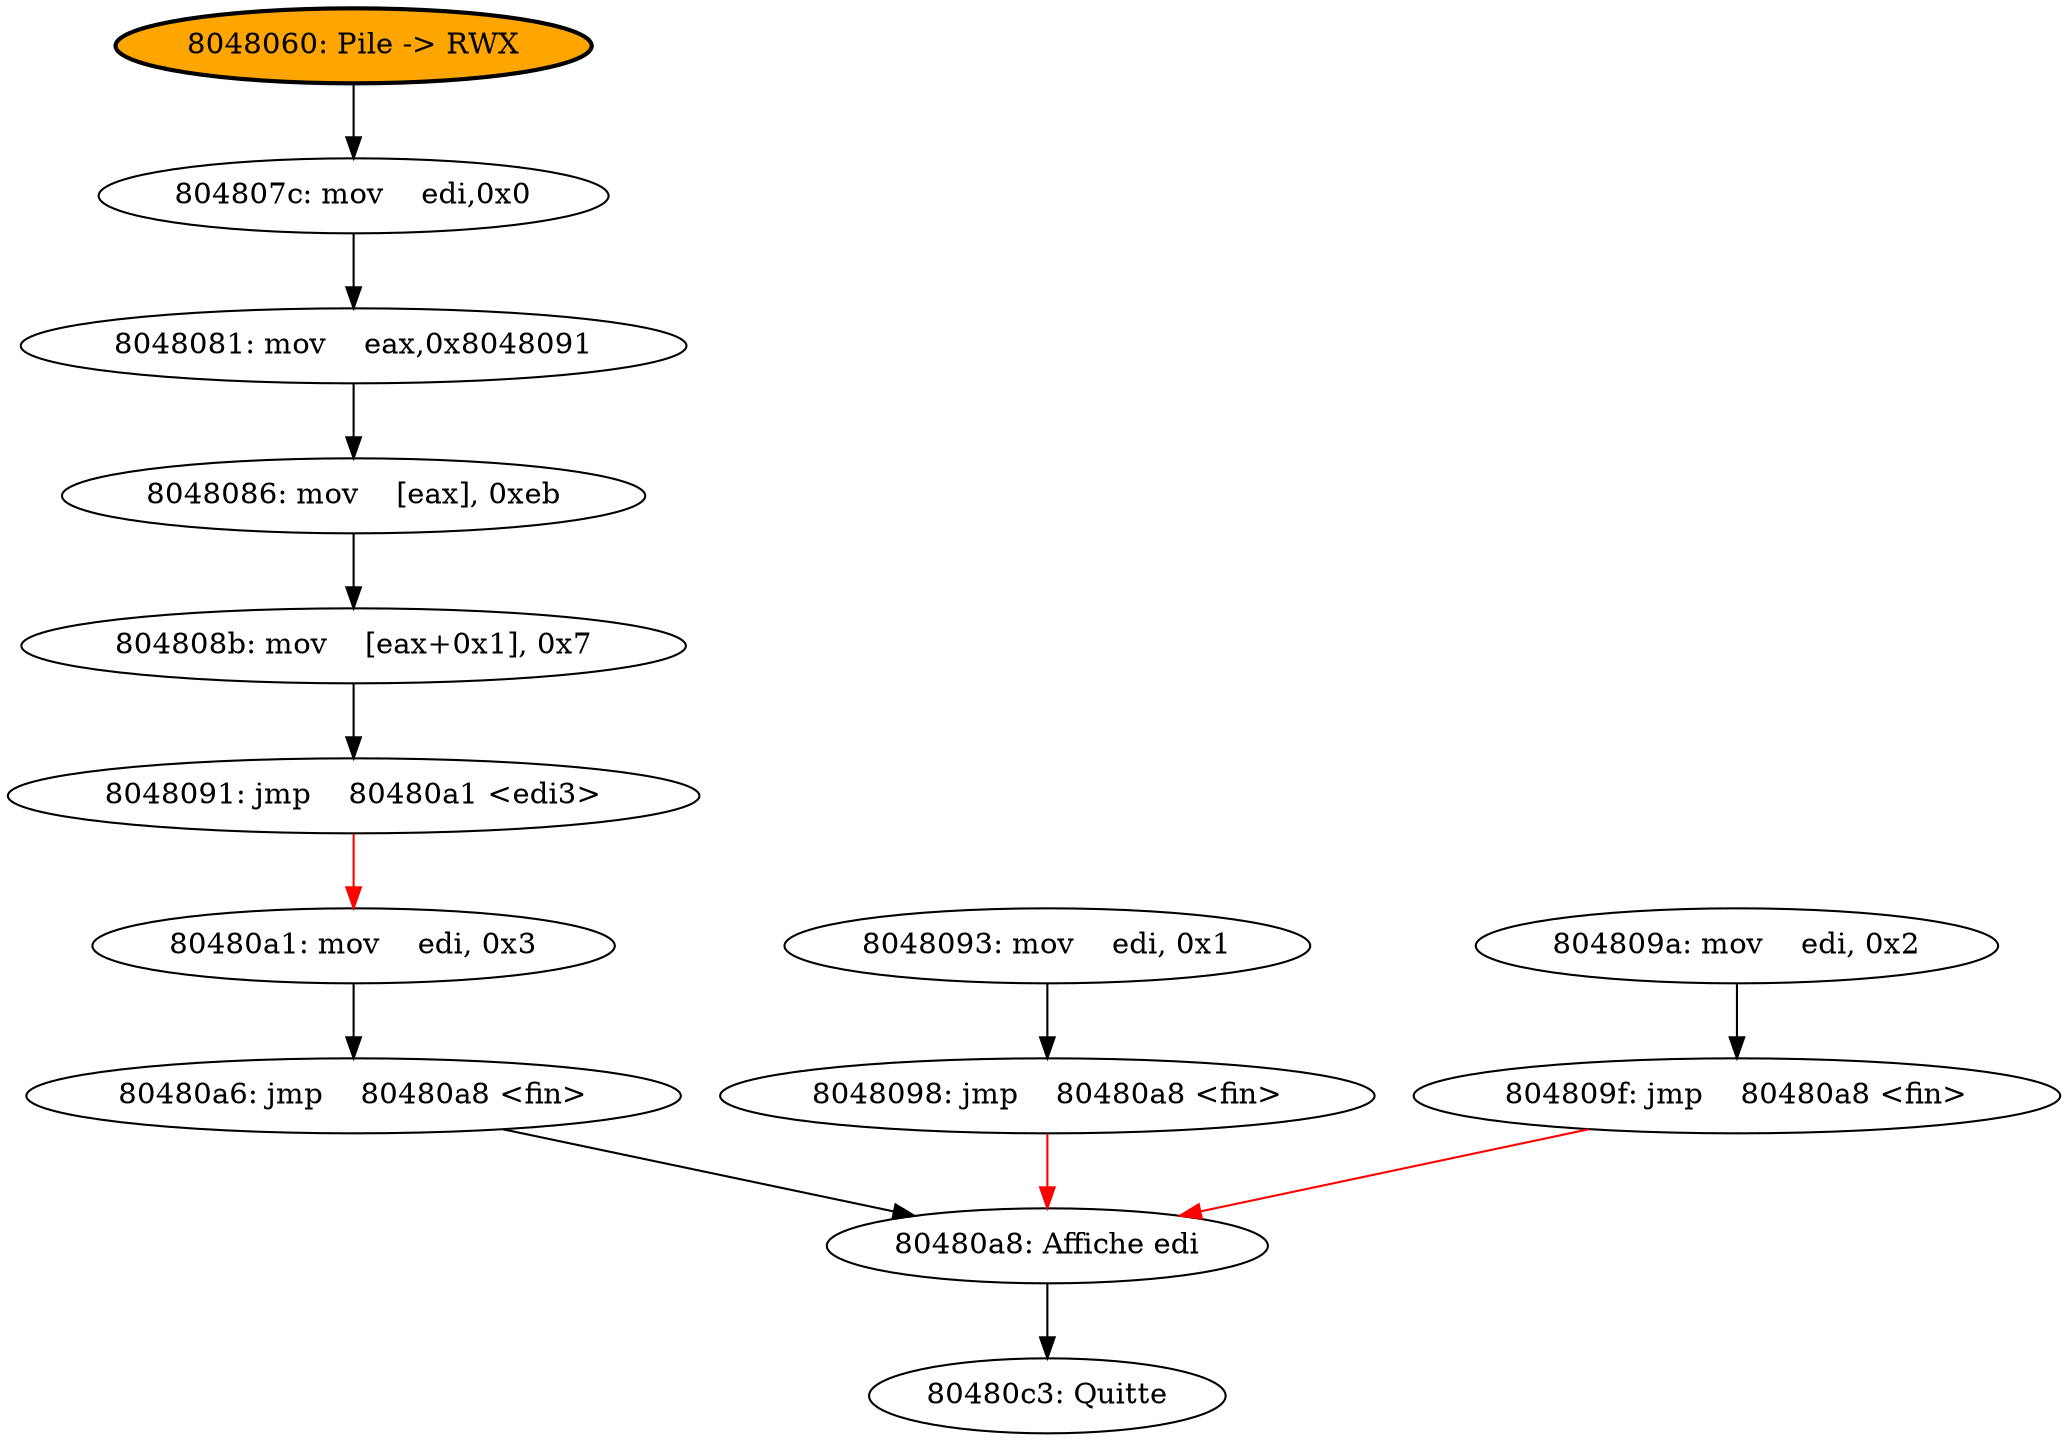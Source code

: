 digraph G{
fontname=cmr10;
"8048060" [label="8048060: Pile -> RWX", style="filled,bold", fillcolor=orange]
"804807c" [label="804807c: mov    edi,0x0"]
"8048081" [label="8048081: mov    eax,0x8048091"]
"8048086" [label="8048086: mov    [eax], 0xeb"]
"804808b" [label="804808b: mov    [eax+0x1], 0x7"]
"8048091" [label="8048091: jmp    80480a1 <edi3>"]
"8048093" [label="8048093: mov    edi, 0x1"]
"8048098" [label="8048098: jmp    80480a8 <fin>"]
"804809a" [label="804809a: mov    edi, 0x2"]
"804809f" [label="804809f: jmp    80480a8 <fin>"]
"80480a1" [label="80480a1: mov    edi, 0x3"]
"80480a6" [label="80480a6: jmp    80480a8 <fin>"]
"80480a8" [label="80480a8: Affiche edi"]
"80480c3" [label="80480c3: Quitte"]

"8048060" -> "804807c"
"804807c" -> "8048081"
"8048081" -> "8048086"
"8048086" -> "804808b"
"804808b" -> "8048091"
"8048091" -> "80480a1" [color=red]
"80480a1" -> "80480a6"
"80480a6" -> "80480a8"
"80480a8" -> "80480c3"

"8048093" -> "8048098"  
"8048098" -> "80480a8" [color=red]

"804809a" -> "804809f"
"804809f" -> "80480a8" [color=red]
}

